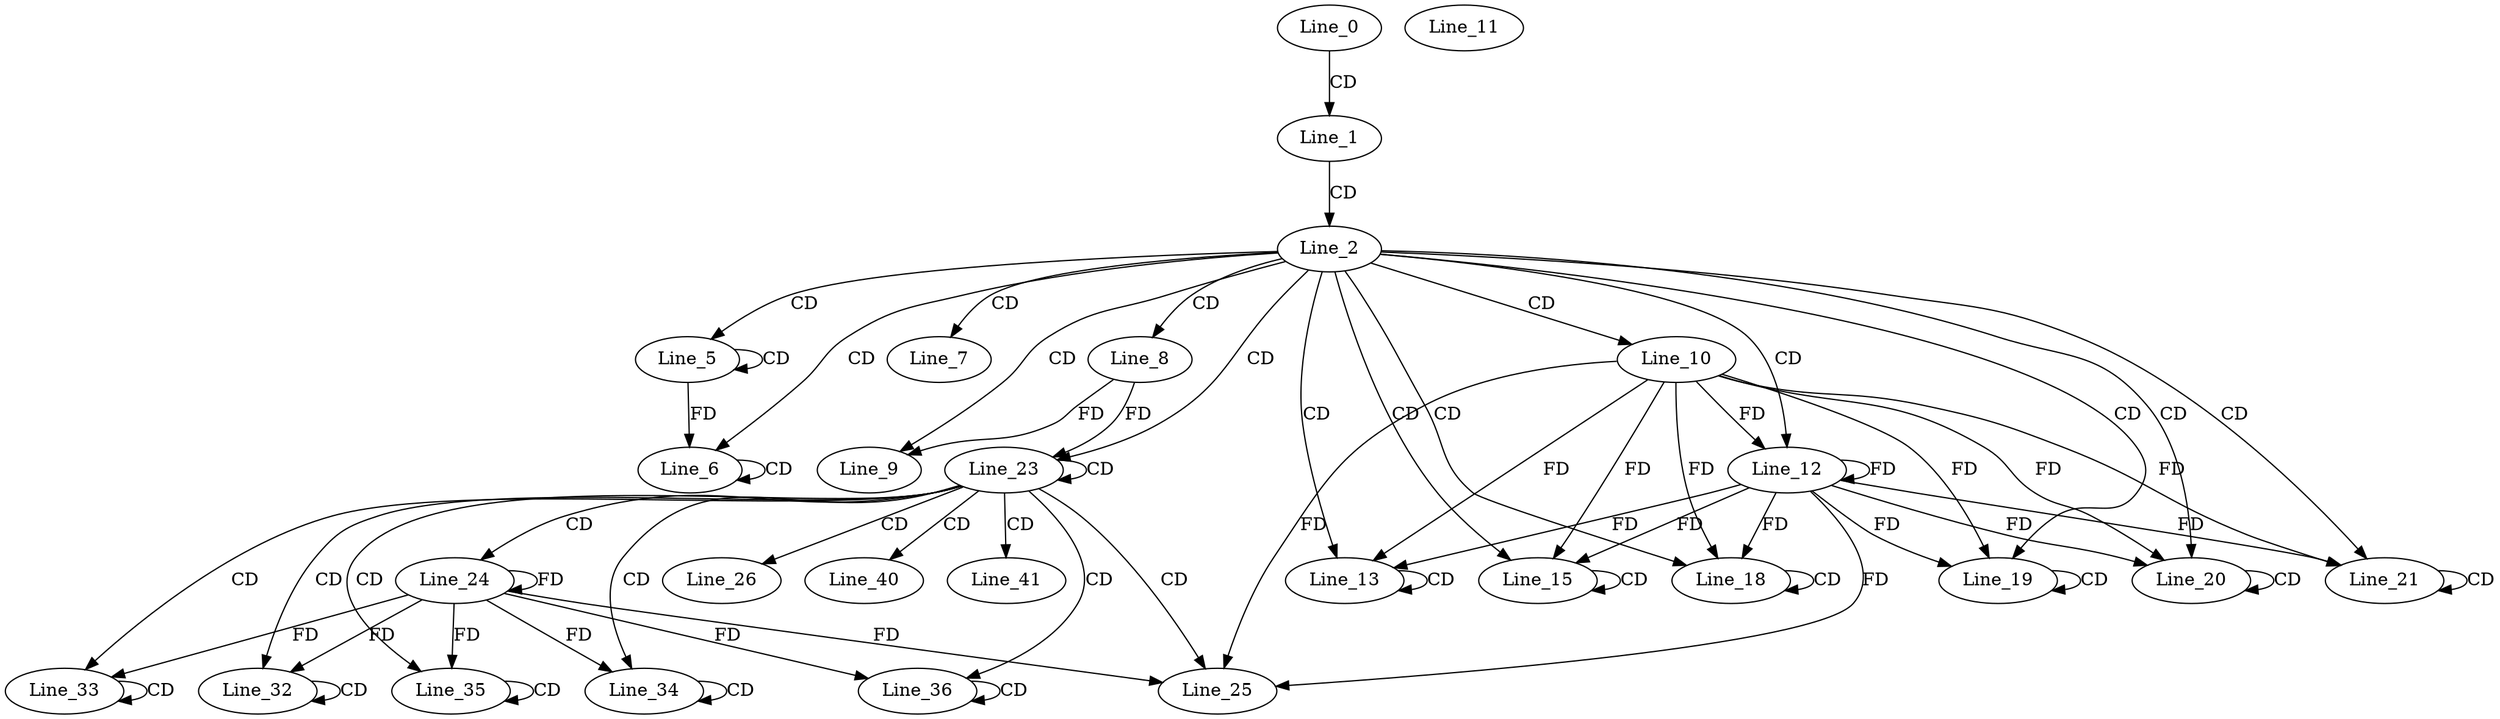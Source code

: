 digraph G {
  Line_0;
  Line_1;
  Line_2;
  Line_5;
  Line_5;
  Line_6;
  Line_6;
  Line_7;
  Line_8;
  Line_9;
  Line_10;
  Line_11;
  Line_12;
  Line_13;
  Line_13;
  Line_13;
  Line_15;
  Line_15;
  Line_15;
  Line_18;
  Line_18;
  Line_18;
  Line_19;
  Line_19;
  Line_19;
  Line_20;
  Line_20;
  Line_20;
  Line_21;
  Line_21;
  Line_21;
  Line_23;
  Line_23;
  Line_24;
  Line_25;
  Line_25;
  Line_26;
  Line_32;
  Line_32;
  Line_32;
  Line_33;
  Line_33;
  Line_33;
  Line_34;
  Line_34;
  Line_34;
  Line_35;
  Line_35;
  Line_35;
  Line_36;
  Line_36;
  Line_36;
  Line_40;
  Line_41;
  Line_0 -> Line_1 [ label="CD" ];
  Line_1 -> Line_2 [ label="CD" ];
  Line_2 -> Line_5 [ label="CD" ];
  Line_5 -> Line_5 [ label="CD" ];
  Line_2 -> Line_6 [ label="CD" ];
  Line_6 -> Line_6 [ label="CD" ];
  Line_5 -> Line_6 [ label="FD" ];
  Line_2 -> Line_7 [ label="CD" ];
  Line_2 -> Line_8 [ label="CD" ];
  Line_2 -> Line_9 [ label="CD" ];
  Line_8 -> Line_9 [ label="FD" ];
  Line_2 -> Line_10 [ label="CD" ];
  Line_2 -> Line_12 [ label="CD" ];
  Line_10 -> Line_12 [ label="FD" ];
  Line_12 -> Line_12 [ label="FD" ];
  Line_2 -> Line_13 [ label="CD" ];
  Line_13 -> Line_13 [ label="CD" ];
  Line_10 -> Line_13 [ label="FD" ];
  Line_12 -> Line_13 [ label="FD" ];
  Line_2 -> Line_15 [ label="CD" ];
  Line_15 -> Line_15 [ label="CD" ];
  Line_10 -> Line_15 [ label="FD" ];
  Line_12 -> Line_15 [ label="FD" ];
  Line_2 -> Line_18 [ label="CD" ];
  Line_18 -> Line_18 [ label="CD" ];
  Line_10 -> Line_18 [ label="FD" ];
  Line_12 -> Line_18 [ label="FD" ];
  Line_2 -> Line_19 [ label="CD" ];
  Line_19 -> Line_19 [ label="CD" ];
  Line_10 -> Line_19 [ label="FD" ];
  Line_12 -> Line_19 [ label="FD" ];
  Line_2 -> Line_20 [ label="CD" ];
  Line_20 -> Line_20 [ label="CD" ];
  Line_10 -> Line_20 [ label="FD" ];
  Line_12 -> Line_20 [ label="FD" ];
  Line_2 -> Line_21 [ label="CD" ];
  Line_21 -> Line_21 [ label="CD" ];
  Line_10 -> Line_21 [ label="FD" ];
  Line_12 -> Line_21 [ label="FD" ];
  Line_2 -> Line_23 [ label="CD" ];
  Line_23 -> Line_23 [ label="CD" ];
  Line_8 -> Line_23 [ label="FD" ];
  Line_23 -> Line_24 [ label="CD" ];
  Line_24 -> Line_24 [ label="FD" ];
  Line_23 -> Line_25 [ label="CD" ];
  Line_24 -> Line_25 [ label="FD" ];
  Line_10 -> Line_25 [ label="FD" ];
  Line_12 -> Line_25 [ label="FD" ];
  Line_23 -> Line_26 [ label="CD" ];
  Line_23 -> Line_32 [ label="CD" ];
  Line_32 -> Line_32 [ label="CD" ];
  Line_24 -> Line_32 [ label="FD" ];
  Line_23 -> Line_33 [ label="CD" ];
  Line_33 -> Line_33 [ label="CD" ];
  Line_24 -> Line_33 [ label="FD" ];
  Line_23 -> Line_34 [ label="CD" ];
  Line_34 -> Line_34 [ label="CD" ];
  Line_24 -> Line_34 [ label="FD" ];
  Line_23 -> Line_35 [ label="CD" ];
  Line_35 -> Line_35 [ label="CD" ];
  Line_24 -> Line_35 [ label="FD" ];
  Line_23 -> Line_36 [ label="CD" ];
  Line_36 -> Line_36 [ label="CD" ];
  Line_24 -> Line_36 [ label="FD" ];
  Line_23 -> Line_40 [ label="CD" ];
  Line_23 -> Line_41 [ label="CD" ];
}

